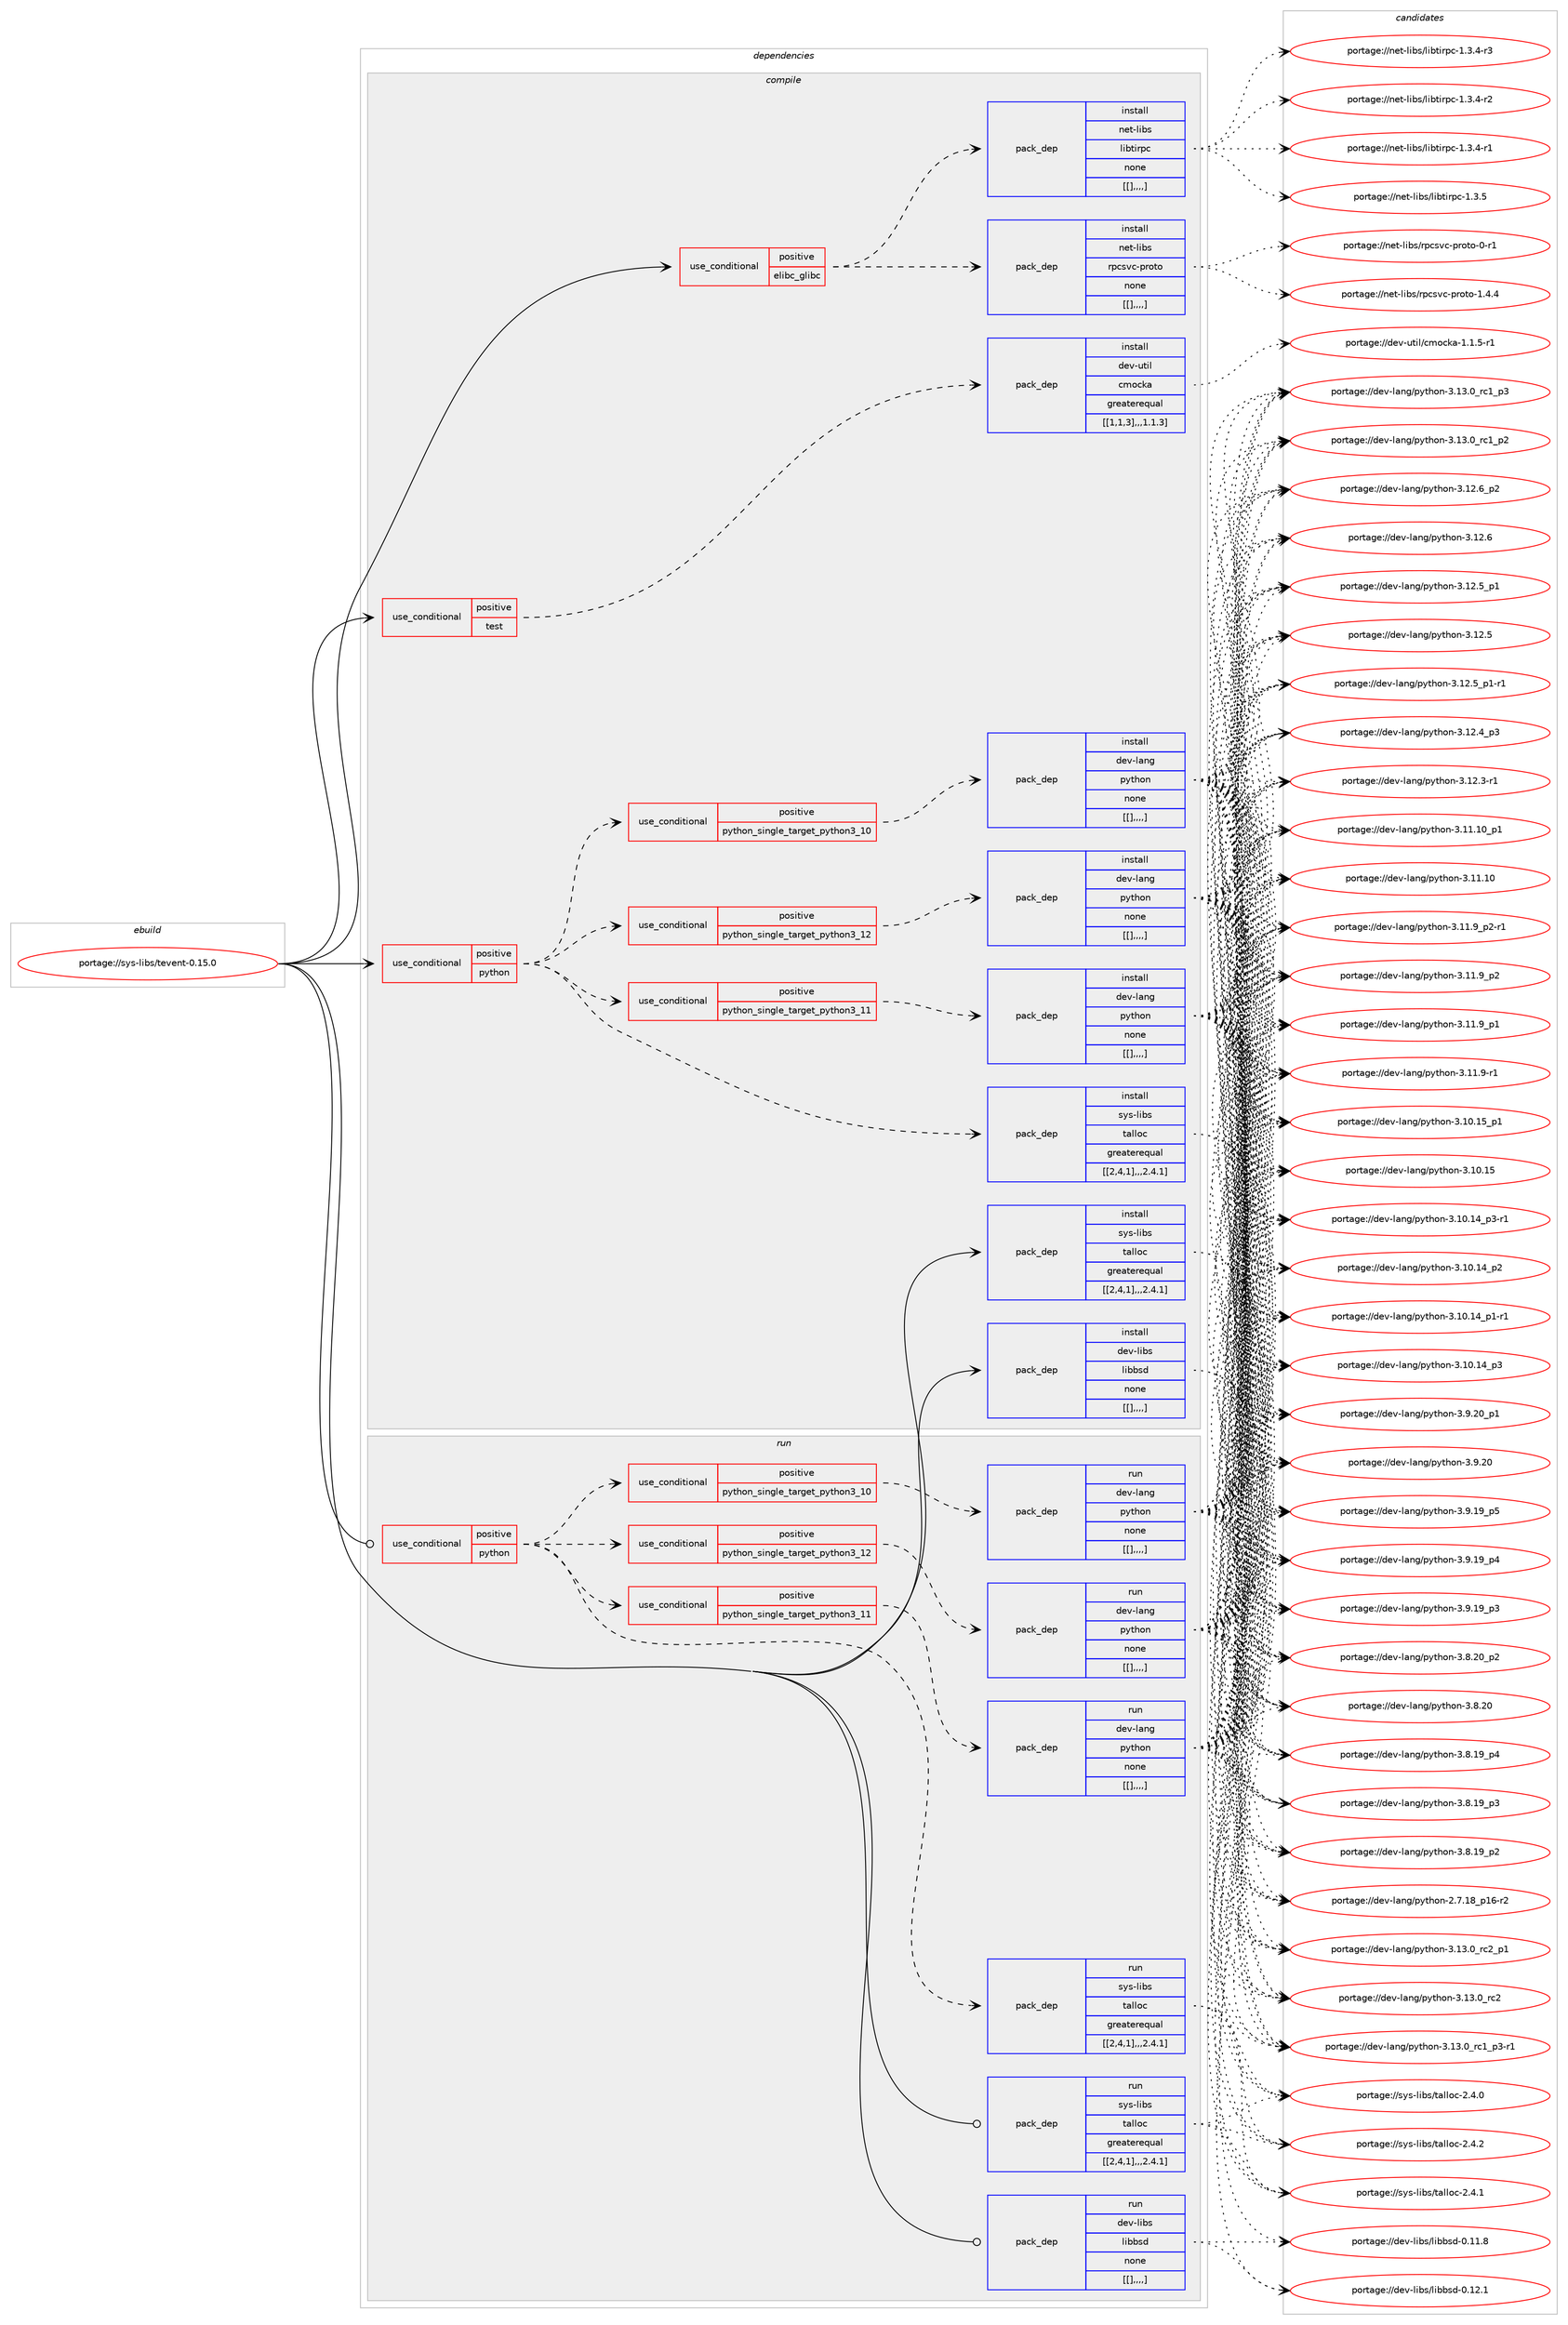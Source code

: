 digraph prolog {

# *************
# Graph options
# *************

newrank=true;
concentrate=true;
compound=true;
graph [rankdir=LR,fontname=Helvetica,fontsize=10,ranksep=1.5];#, ranksep=2.5, nodesep=0.2];
edge  [arrowhead=vee];
node  [fontname=Helvetica,fontsize=10];

# **********
# The ebuild
# **********

subgraph cluster_leftcol {
color=gray;
label=<<i>ebuild</i>>;
id [label="portage://sys-libs/tevent-0.15.0", color=red, width=4, href="../sys-libs/tevent-0.15.0.svg"];
}

# ****************
# The dependencies
# ****************

subgraph cluster_midcol {
color=gray;
label=<<i>dependencies</i>>;
subgraph cluster_compile {
fillcolor="#eeeeee";
style=filled;
label=<<i>compile</i>>;
subgraph cond10530 {
dependency28275 [label=<<TABLE BORDER="0" CELLBORDER="1" CELLSPACING="0" CELLPADDING="4"><TR><TD ROWSPAN="3" CELLPADDING="10">use_conditional</TD></TR><TR><TD>positive</TD></TR><TR><TD>elibc_glibc</TD></TR></TABLE>>, shape=none, color=red];
subgraph pack17667 {
dependency28276 [label=<<TABLE BORDER="0" CELLBORDER="1" CELLSPACING="0" CELLPADDING="4" WIDTH="220"><TR><TD ROWSPAN="6" CELLPADDING="30">pack_dep</TD></TR><TR><TD WIDTH="110">install</TD></TR><TR><TD>net-libs</TD></TR><TR><TD>libtirpc</TD></TR><TR><TD>none</TD></TR><TR><TD>[[],,,,]</TD></TR></TABLE>>, shape=none, color=blue];
}
dependency28275:e -> dependency28276:w [weight=20,style="dashed",arrowhead="vee"];
subgraph pack17668 {
dependency28277 [label=<<TABLE BORDER="0" CELLBORDER="1" CELLSPACING="0" CELLPADDING="4" WIDTH="220"><TR><TD ROWSPAN="6" CELLPADDING="30">pack_dep</TD></TR><TR><TD WIDTH="110">install</TD></TR><TR><TD>net-libs</TD></TR><TR><TD>rpcsvc-proto</TD></TR><TR><TD>none</TD></TR><TR><TD>[[],,,,]</TD></TR></TABLE>>, shape=none, color=blue];
}
dependency28275:e -> dependency28277:w [weight=20,style="dashed",arrowhead="vee"];
}
id:e -> dependency28275:w [weight=20,style="solid",arrowhead="vee"];
subgraph cond10531 {
dependency28278 [label=<<TABLE BORDER="0" CELLBORDER="1" CELLSPACING="0" CELLPADDING="4"><TR><TD ROWSPAN="3" CELLPADDING="10">use_conditional</TD></TR><TR><TD>positive</TD></TR><TR><TD>python</TD></TR></TABLE>>, shape=none, color=red];
subgraph cond10532 {
dependency28279 [label=<<TABLE BORDER="0" CELLBORDER="1" CELLSPACING="0" CELLPADDING="4"><TR><TD ROWSPAN="3" CELLPADDING="10">use_conditional</TD></TR><TR><TD>positive</TD></TR><TR><TD>python_single_target_python3_10</TD></TR></TABLE>>, shape=none, color=red];
subgraph pack17669 {
dependency28280 [label=<<TABLE BORDER="0" CELLBORDER="1" CELLSPACING="0" CELLPADDING="4" WIDTH="220"><TR><TD ROWSPAN="6" CELLPADDING="30">pack_dep</TD></TR><TR><TD WIDTH="110">install</TD></TR><TR><TD>dev-lang</TD></TR><TR><TD>python</TD></TR><TR><TD>none</TD></TR><TR><TD>[[],,,,]</TD></TR></TABLE>>, shape=none, color=blue];
}
dependency28279:e -> dependency28280:w [weight=20,style="dashed",arrowhead="vee"];
}
dependency28278:e -> dependency28279:w [weight=20,style="dashed",arrowhead="vee"];
subgraph cond10533 {
dependency28281 [label=<<TABLE BORDER="0" CELLBORDER="1" CELLSPACING="0" CELLPADDING="4"><TR><TD ROWSPAN="3" CELLPADDING="10">use_conditional</TD></TR><TR><TD>positive</TD></TR><TR><TD>python_single_target_python3_11</TD></TR></TABLE>>, shape=none, color=red];
subgraph pack17670 {
dependency28282 [label=<<TABLE BORDER="0" CELLBORDER="1" CELLSPACING="0" CELLPADDING="4" WIDTH="220"><TR><TD ROWSPAN="6" CELLPADDING="30">pack_dep</TD></TR><TR><TD WIDTH="110">install</TD></TR><TR><TD>dev-lang</TD></TR><TR><TD>python</TD></TR><TR><TD>none</TD></TR><TR><TD>[[],,,,]</TD></TR></TABLE>>, shape=none, color=blue];
}
dependency28281:e -> dependency28282:w [weight=20,style="dashed",arrowhead="vee"];
}
dependency28278:e -> dependency28281:w [weight=20,style="dashed",arrowhead="vee"];
subgraph cond10534 {
dependency28283 [label=<<TABLE BORDER="0" CELLBORDER="1" CELLSPACING="0" CELLPADDING="4"><TR><TD ROWSPAN="3" CELLPADDING="10">use_conditional</TD></TR><TR><TD>positive</TD></TR><TR><TD>python_single_target_python3_12</TD></TR></TABLE>>, shape=none, color=red];
subgraph pack17671 {
dependency28284 [label=<<TABLE BORDER="0" CELLBORDER="1" CELLSPACING="0" CELLPADDING="4" WIDTH="220"><TR><TD ROWSPAN="6" CELLPADDING="30">pack_dep</TD></TR><TR><TD WIDTH="110">install</TD></TR><TR><TD>dev-lang</TD></TR><TR><TD>python</TD></TR><TR><TD>none</TD></TR><TR><TD>[[],,,,]</TD></TR></TABLE>>, shape=none, color=blue];
}
dependency28283:e -> dependency28284:w [weight=20,style="dashed",arrowhead="vee"];
}
dependency28278:e -> dependency28283:w [weight=20,style="dashed",arrowhead="vee"];
subgraph pack17672 {
dependency28285 [label=<<TABLE BORDER="0" CELLBORDER="1" CELLSPACING="0" CELLPADDING="4" WIDTH="220"><TR><TD ROWSPAN="6" CELLPADDING="30">pack_dep</TD></TR><TR><TD WIDTH="110">install</TD></TR><TR><TD>sys-libs</TD></TR><TR><TD>talloc</TD></TR><TR><TD>greaterequal</TD></TR><TR><TD>[[2,4,1],,,2.4.1]</TD></TR></TABLE>>, shape=none, color=blue];
}
dependency28278:e -> dependency28285:w [weight=20,style="dashed",arrowhead="vee"];
}
id:e -> dependency28278:w [weight=20,style="solid",arrowhead="vee"];
subgraph cond10535 {
dependency28286 [label=<<TABLE BORDER="0" CELLBORDER="1" CELLSPACING="0" CELLPADDING="4"><TR><TD ROWSPAN="3" CELLPADDING="10">use_conditional</TD></TR><TR><TD>positive</TD></TR><TR><TD>test</TD></TR></TABLE>>, shape=none, color=red];
subgraph pack17673 {
dependency28287 [label=<<TABLE BORDER="0" CELLBORDER="1" CELLSPACING="0" CELLPADDING="4" WIDTH="220"><TR><TD ROWSPAN="6" CELLPADDING="30">pack_dep</TD></TR><TR><TD WIDTH="110">install</TD></TR><TR><TD>dev-util</TD></TR><TR><TD>cmocka</TD></TR><TR><TD>greaterequal</TD></TR><TR><TD>[[1,1,3],,,1.1.3]</TD></TR></TABLE>>, shape=none, color=blue];
}
dependency28286:e -> dependency28287:w [weight=20,style="dashed",arrowhead="vee"];
}
id:e -> dependency28286:w [weight=20,style="solid",arrowhead="vee"];
subgraph pack17674 {
dependency28288 [label=<<TABLE BORDER="0" CELLBORDER="1" CELLSPACING="0" CELLPADDING="4" WIDTH="220"><TR><TD ROWSPAN="6" CELLPADDING="30">pack_dep</TD></TR><TR><TD WIDTH="110">install</TD></TR><TR><TD>dev-libs</TD></TR><TR><TD>libbsd</TD></TR><TR><TD>none</TD></TR><TR><TD>[[],,,,]</TD></TR></TABLE>>, shape=none, color=blue];
}
id:e -> dependency28288:w [weight=20,style="solid",arrowhead="vee"];
subgraph pack17675 {
dependency28289 [label=<<TABLE BORDER="0" CELLBORDER="1" CELLSPACING="0" CELLPADDING="4" WIDTH="220"><TR><TD ROWSPAN="6" CELLPADDING="30">pack_dep</TD></TR><TR><TD WIDTH="110">install</TD></TR><TR><TD>sys-libs</TD></TR><TR><TD>talloc</TD></TR><TR><TD>greaterequal</TD></TR><TR><TD>[[2,4,1],,,2.4.1]</TD></TR></TABLE>>, shape=none, color=blue];
}
id:e -> dependency28289:w [weight=20,style="solid",arrowhead="vee"];
}
subgraph cluster_compileandrun {
fillcolor="#eeeeee";
style=filled;
label=<<i>compile and run</i>>;
}
subgraph cluster_run {
fillcolor="#eeeeee";
style=filled;
label=<<i>run</i>>;
subgraph cond10536 {
dependency28290 [label=<<TABLE BORDER="0" CELLBORDER="1" CELLSPACING="0" CELLPADDING="4"><TR><TD ROWSPAN="3" CELLPADDING="10">use_conditional</TD></TR><TR><TD>positive</TD></TR><TR><TD>python</TD></TR></TABLE>>, shape=none, color=red];
subgraph cond10537 {
dependency28291 [label=<<TABLE BORDER="0" CELLBORDER="1" CELLSPACING="0" CELLPADDING="4"><TR><TD ROWSPAN="3" CELLPADDING="10">use_conditional</TD></TR><TR><TD>positive</TD></TR><TR><TD>python_single_target_python3_10</TD></TR></TABLE>>, shape=none, color=red];
subgraph pack17676 {
dependency28292 [label=<<TABLE BORDER="0" CELLBORDER="1" CELLSPACING="0" CELLPADDING="4" WIDTH="220"><TR><TD ROWSPAN="6" CELLPADDING="30">pack_dep</TD></TR><TR><TD WIDTH="110">run</TD></TR><TR><TD>dev-lang</TD></TR><TR><TD>python</TD></TR><TR><TD>none</TD></TR><TR><TD>[[],,,,]</TD></TR></TABLE>>, shape=none, color=blue];
}
dependency28291:e -> dependency28292:w [weight=20,style="dashed",arrowhead="vee"];
}
dependency28290:e -> dependency28291:w [weight=20,style="dashed",arrowhead="vee"];
subgraph cond10538 {
dependency28293 [label=<<TABLE BORDER="0" CELLBORDER="1" CELLSPACING="0" CELLPADDING="4"><TR><TD ROWSPAN="3" CELLPADDING="10">use_conditional</TD></TR><TR><TD>positive</TD></TR><TR><TD>python_single_target_python3_11</TD></TR></TABLE>>, shape=none, color=red];
subgraph pack17677 {
dependency28294 [label=<<TABLE BORDER="0" CELLBORDER="1" CELLSPACING="0" CELLPADDING="4" WIDTH="220"><TR><TD ROWSPAN="6" CELLPADDING="30">pack_dep</TD></TR><TR><TD WIDTH="110">run</TD></TR><TR><TD>dev-lang</TD></TR><TR><TD>python</TD></TR><TR><TD>none</TD></TR><TR><TD>[[],,,,]</TD></TR></TABLE>>, shape=none, color=blue];
}
dependency28293:e -> dependency28294:w [weight=20,style="dashed",arrowhead="vee"];
}
dependency28290:e -> dependency28293:w [weight=20,style="dashed",arrowhead="vee"];
subgraph cond10539 {
dependency28295 [label=<<TABLE BORDER="0" CELLBORDER="1" CELLSPACING="0" CELLPADDING="4"><TR><TD ROWSPAN="3" CELLPADDING="10">use_conditional</TD></TR><TR><TD>positive</TD></TR><TR><TD>python_single_target_python3_12</TD></TR></TABLE>>, shape=none, color=red];
subgraph pack17678 {
dependency28296 [label=<<TABLE BORDER="0" CELLBORDER="1" CELLSPACING="0" CELLPADDING="4" WIDTH="220"><TR><TD ROWSPAN="6" CELLPADDING="30">pack_dep</TD></TR><TR><TD WIDTH="110">run</TD></TR><TR><TD>dev-lang</TD></TR><TR><TD>python</TD></TR><TR><TD>none</TD></TR><TR><TD>[[],,,,]</TD></TR></TABLE>>, shape=none, color=blue];
}
dependency28295:e -> dependency28296:w [weight=20,style="dashed",arrowhead="vee"];
}
dependency28290:e -> dependency28295:w [weight=20,style="dashed",arrowhead="vee"];
subgraph pack17679 {
dependency28297 [label=<<TABLE BORDER="0" CELLBORDER="1" CELLSPACING="0" CELLPADDING="4" WIDTH="220"><TR><TD ROWSPAN="6" CELLPADDING="30">pack_dep</TD></TR><TR><TD WIDTH="110">run</TD></TR><TR><TD>sys-libs</TD></TR><TR><TD>talloc</TD></TR><TR><TD>greaterequal</TD></TR><TR><TD>[[2,4,1],,,2.4.1]</TD></TR></TABLE>>, shape=none, color=blue];
}
dependency28290:e -> dependency28297:w [weight=20,style="dashed",arrowhead="vee"];
}
id:e -> dependency28290:w [weight=20,style="solid",arrowhead="odot"];
subgraph pack17680 {
dependency28298 [label=<<TABLE BORDER="0" CELLBORDER="1" CELLSPACING="0" CELLPADDING="4" WIDTH="220"><TR><TD ROWSPAN="6" CELLPADDING="30">pack_dep</TD></TR><TR><TD WIDTH="110">run</TD></TR><TR><TD>dev-libs</TD></TR><TR><TD>libbsd</TD></TR><TR><TD>none</TD></TR><TR><TD>[[],,,,]</TD></TR></TABLE>>, shape=none, color=blue];
}
id:e -> dependency28298:w [weight=20,style="solid",arrowhead="odot"];
subgraph pack17681 {
dependency28299 [label=<<TABLE BORDER="0" CELLBORDER="1" CELLSPACING="0" CELLPADDING="4" WIDTH="220"><TR><TD ROWSPAN="6" CELLPADDING="30">pack_dep</TD></TR><TR><TD WIDTH="110">run</TD></TR><TR><TD>sys-libs</TD></TR><TR><TD>talloc</TD></TR><TR><TD>greaterequal</TD></TR><TR><TD>[[2,4,1],,,2.4.1]</TD></TR></TABLE>>, shape=none, color=blue];
}
id:e -> dependency28299:w [weight=20,style="solid",arrowhead="odot"];
}
}

# **************
# The candidates
# **************

subgraph cluster_choices {
rank=same;
color=gray;
label=<<i>candidates</i>>;

subgraph choice17667 {
color=black;
nodesep=1;
choice1101011164510810598115471081059811610511411299454946514653 [label="portage://net-libs/libtirpc-1.3.5", color=red, width=4,href="../net-libs/libtirpc-1.3.5.svg"];
choice11010111645108105981154710810598116105114112994549465146524511451 [label="portage://net-libs/libtirpc-1.3.4-r3", color=red, width=4,href="../net-libs/libtirpc-1.3.4-r3.svg"];
choice11010111645108105981154710810598116105114112994549465146524511450 [label="portage://net-libs/libtirpc-1.3.4-r2", color=red, width=4,href="../net-libs/libtirpc-1.3.4-r2.svg"];
choice11010111645108105981154710810598116105114112994549465146524511449 [label="portage://net-libs/libtirpc-1.3.4-r1", color=red, width=4,href="../net-libs/libtirpc-1.3.4-r1.svg"];
dependency28276:e -> choice1101011164510810598115471081059811610511411299454946514653:w [style=dotted,weight="100"];
dependency28276:e -> choice11010111645108105981154710810598116105114112994549465146524511451:w [style=dotted,weight="100"];
dependency28276:e -> choice11010111645108105981154710810598116105114112994549465146524511450:w [style=dotted,weight="100"];
dependency28276:e -> choice11010111645108105981154710810598116105114112994549465146524511449:w [style=dotted,weight="100"];
}
subgraph choice17668 {
color=black;
nodesep=1;
choice110101116451081059811547114112991151189945112114111116111454946524652 [label="portage://net-libs/rpcsvc-proto-1.4.4", color=red, width=4,href="../net-libs/rpcsvc-proto-1.4.4.svg"];
choice11010111645108105981154711411299115118994511211411111611145484511449 [label="portage://net-libs/rpcsvc-proto-0-r1", color=red, width=4,href="../net-libs/rpcsvc-proto-0-r1.svg"];
dependency28277:e -> choice110101116451081059811547114112991151189945112114111116111454946524652:w [style=dotted,weight="100"];
dependency28277:e -> choice11010111645108105981154711411299115118994511211411111611145484511449:w [style=dotted,weight="100"];
}
subgraph choice17669 {
color=black;
nodesep=1;
choice100101118451089711010347112121116104111110455146495146489511499509511249 [label="portage://dev-lang/python-3.13.0_rc2_p1", color=red, width=4,href="../dev-lang/python-3.13.0_rc2_p1.svg"];
choice10010111845108971101034711212111610411111045514649514648951149950 [label="portage://dev-lang/python-3.13.0_rc2", color=red, width=4,href="../dev-lang/python-3.13.0_rc2.svg"];
choice1001011184510897110103471121211161041111104551464951464895114994995112514511449 [label="portage://dev-lang/python-3.13.0_rc1_p3-r1", color=red, width=4,href="../dev-lang/python-3.13.0_rc1_p3-r1.svg"];
choice100101118451089711010347112121116104111110455146495146489511499499511251 [label="portage://dev-lang/python-3.13.0_rc1_p3", color=red, width=4,href="../dev-lang/python-3.13.0_rc1_p3.svg"];
choice100101118451089711010347112121116104111110455146495146489511499499511250 [label="portage://dev-lang/python-3.13.0_rc1_p2", color=red, width=4,href="../dev-lang/python-3.13.0_rc1_p2.svg"];
choice100101118451089711010347112121116104111110455146495046549511250 [label="portage://dev-lang/python-3.12.6_p2", color=red, width=4,href="../dev-lang/python-3.12.6_p2.svg"];
choice10010111845108971101034711212111610411111045514649504654 [label="portage://dev-lang/python-3.12.6", color=red, width=4,href="../dev-lang/python-3.12.6.svg"];
choice1001011184510897110103471121211161041111104551464950465395112494511449 [label="portage://dev-lang/python-3.12.5_p1-r1", color=red, width=4,href="../dev-lang/python-3.12.5_p1-r1.svg"];
choice100101118451089711010347112121116104111110455146495046539511249 [label="portage://dev-lang/python-3.12.5_p1", color=red, width=4,href="../dev-lang/python-3.12.5_p1.svg"];
choice10010111845108971101034711212111610411111045514649504653 [label="portage://dev-lang/python-3.12.5", color=red, width=4,href="../dev-lang/python-3.12.5.svg"];
choice100101118451089711010347112121116104111110455146495046529511251 [label="portage://dev-lang/python-3.12.4_p3", color=red, width=4,href="../dev-lang/python-3.12.4_p3.svg"];
choice100101118451089711010347112121116104111110455146495046514511449 [label="portage://dev-lang/python-3.12.3-r1", color=red, width=4,href="../dev-lang/python-3.12.3-r1.svg"];
choice10010111845108971101034711212111610411111045514649494649489511249 [label="portage://dev-lang/python-3.11.10_p1", color=red, width=4,href="../dev-lang/python-3.11.10_p1.svg"];
choice1001011184510897110103471121211161041111104551464949464948 [label="portage://dev-lang/python-3.11.10", color=red, width=4,href="../dev-lang/python-3.11.10.svg"];
choice1001011184510897110103471121211161041111104551464949465795112504511449 [label="portage://dev-lang/python-3.11.9_p2-r1", color=red, width=4,href="../dev-lang/python-3.11.9_p2-r1.svg"];
choice100101118451089711010347112121116104111110455146494946579511250 [label="portage://dev-lang/python-3.11.9_p2", color=red, width=4,href="../dev-lang/python-3.11.9_p2.svg"];
choice100101118451089711010347112121116104111110455146494946579511249 [label="portage://dev-lang/python-3.11.9_p1", color=red, width=4,href="../dev-lang/python-3.11.9_p1.svg"];
choice100101118451089711010347112121116104111110455146494946574511449 [label="portage://dev-lang/python-3.11.9-r1", color=red, width=4,href="../dev-lang/python-3.11.9-r1.svg"];
choice10010111845108971101034711212111610411111045514649484649539511249 [label="portage://dev-lang/python-3.10.15_p1", color=red, width=4,href="../dev-lang/python-3.10.15_p1.svg"];
choice1001011184510897110103471121211161041111104551464948464953 [label="portage://dev-lang/python-3.10.15", color=red, width=4,href="../dev-lang/python-3.10.15.svg"];
choice100101118451089711010347112121116104111110455146494846495295112514511449 [label="portage://dev-lang/python-3.10.14_p3-r1", color=red, width=4,href="../dev-lang/python-3.10.14_p3-r1.svg"];
choice10010111845108971101034711212111610411111045514649484649529511251 [label="portage://dev-lang/python-3.10.14_p3", color=red, width=4,href="../dev-lang/python-3.10.14_p3.svg"];
choice10010111845108971101034711212111610411111045514649484649529511250 [label="portage://dev-lang/python-3.10.14_p2", color=red, width=4,href="../dev-lang/python-3.10.14_p2.svg"];
choice100101118451089711010347112121116104111110455146494846495295112494511449 [label="portage://dev-lang/python-3.10.14_p1-r1", color=red, width=4,href="../dev-lang/python-3.10.14_p1-r1.svg"];
choice100101118451089711010347112121116104111110455146574650489511249 [label="portage://dev-lang/python-3.9.20_p1", color=red, width=4,href="../dev-lang/python-3.9.20_p1.svg"];
choice10010111845108971101034711212111610411111045514657465048 [label="portage://dev-lang/python-3.9.20", color=red, width=4,href="../dev-lang/python-3.9.20.svg"];
choice100101118451089711010347112121116104111110455146574649579511253 [label="portage://dev-lang/python-3.9.19_p5", color=red, width=4,href="../dev-lang/python-3.9.19_p5.svg"];
choice100101118451089711010347112121116104111110455146574649579511252 [label="portage://dev-lang/python-3.9.19_p4", color=red, width=4,href="../dev-lang/python-3.9.19_p4.svg"];
choice100101118451089711010347112121116104111110455146574649579511251 [label="portage://dev-lang/python-3.9.19_p3", color=red, width=4,href="../dev-lang/python-3.9.19_p3.svg"];
choice100101118451089711010347112121116104111110455146564650489511250 [label="portage://dev-lang/python-3.8.20_p2", color=red, width=4,href="../dev-lang/python-3.8.20_p2.svg"];
choice10010111845108971101034711212111610411111045514656465048 [label="portage://dev-lang/python-3.8.20", color=red, width=4,href="../dev-lang/python-3.8.20.svg"];
choice100101118451089711010347112121116104111110455146564649579511252 [label="portage://dev-lang/python-3.8.19_p4", color=red, width=4,href="../dev-lang/python-3.8.19_p4.svg"];
choice100101118451089711010347112121116104111110455146564649579511251 [label="portage://dev-lang/python-3.8.19_p3", color=red, width=4,href="../dev-lang/python-3.8.19_p3.svg"];
choice100101118451089711010347112121116104111110455146564649579511250 [label="portage://dev-lang/python-3.8.19_p2", color=red, width=4,href="../dev-lang/python-3.8.19_p2.svg"];
choice100101118451089711010347112121116104111110455046554649569511249544511450 [label="portage://dev-lang/python-2.7.18_p16-r2", color=red, width=4,href="../dev-lang/python-2.7.18_p16-r2.svg"];
dependency28280:e -> choice100101118451089711010347112121116104111110455146495146489511499509511249:w [style=dotted,weight="100"];
dependency28280:e -> choice10010111845108971101034711212111610411111045514649514648951149950:w [style=dotted,weight="100"];
dependency28280:e -> choice1001011184510897110103471121211161041111104551464951464895114994995112514511449:w [style=dotted,weight="100"];
dependency28280:e -> choice100101118451089711010347112121116104111110455146495146489511499499511251:w [style=dotted,weight="100"];
dependency28280:e -> choice100101118451089711010347112121116104111110455146495146489511499499511250:w [style=dotted,weight="100"];
dependency28280:e -> choice100101118451089711010347112121116104111110455146495046549511250:w [style=dotted,weight="100"];
dependency28280:e -> choice10010111845108971101034711212111610411111045514649504654:w [style=dotted,weight="100"];
dependency28280:e -> choice1001011184510897110103471121211161041111104551464950465395112494511449:w [style=dotted,weight="100"];
dependency28280:e -> choice100101118451089711010347112121116104111110455146495046539511249:w [style=dotted,weight="100"];
dependency28280:e -> choice10010111845108971101034711212111610411111045514649504653:w [style=dotted,weight="100"];
dependency28280:e -> choice100101118451089711010347112121116104111110455146495046529511251:w [style=dotted,weight="100"];
dependency28280:e -> choice100101118451089711010347112121116104111110455146495046514511449:w [style=dotted,weight="100"];
dependency28280:e -> choice10010111845108971101034711212111610411111045514649494649489511249:w [style=dotted,weight="100"];
dependency28280:e -> choice1001011184510897110103471121211161041111104551464949464948:w [style=dotted,weight="100"];
dependency28280:e -> choice1001011184510897110103471121211161041111104551464949465795112504511449:w [style=dotted,weight="100"];
dependency28280:e -> choice100101118451089711010347112121116104111110455146494946579511250:w [style=dotted,weight="100"];
dependency28280:e -> choice100101118451089711010347112121116104111110455146494946579511249:w [style=dotted,weight="100"];
dependency28280:e -> choice100101118451089711010347112121116104111110455146494946574511449:w [style=dotted,weight="100"];
dependency28280:e -> choice10010111845108971101034711212111610411111045514649484649539511249:w [style=dotted,weight="100"];
dependency28280:e -> choice1001011184510897110103471121211161041111104551464948464953:w [style=dotted,weight="100"];
dependency28280:e -> choice100101118451089711010347112121116104111110455146494846495295112514511449:w [style=dotted,weight="100"];
dependency28280:e -> choice10010111845108971101034711212111610411111045514649484649529511251:w [style=dotted,weight="100"];
dependency28280:e -> choice10010111845108971101034711212111610411111045514649484649529511250:w [style=dotted,weight="100"];
dependency28280:e -> choice100101118451089711010347112121116104111110455146494846495295112494511449:w [style=dotted,weight="100"];
dependency28280:e -> choice100101118451089711010347112121116104111110455146574650489511249:w [style=dotted,weight="100"];
dependency28280:e -> choice10010111845108971101034711212111610411111045514657465048:w [style=dotted,weight="100"];
dependency28280:e -> choice100101118451089711010347112121116104111110455146574649579511253:w [style=dotted,weight="100"];
dependency28280:e -> choice100101118451089711010347112121116104111110455146574649579511252:w [style=dotted,weight="100"];
dependency28280:e -> choice100101118451089711010347112121116104111110455146574649579511251:w [style=dotted,weight="100"];
dependency28280:e -> choice100101118451089711010347112121116104111110455146564650489511250:w [style=dotted,weight="100"];
dependency28280:e -> choice10010111845108971101034711212111610411111045514656465048:w [style=dotted,weight="100"];
dependency28280:e -> choice100101118451089711010347112121116104111110455146564649579511252:w [style=dotted,weight="100"];
dependency28280:e -> choice100101118451089711010347112121116104111110455146564649579511251:w [style=dotted,weight="100"];
dependency28280:e -> choice100101118451089711010347112121116104111110455146564649579511250:w [style=dotted,weight="100"];
dependency28280:e -> choice100101118451089711010347112121116104111110455046554649569511249544511450:w [style=dotted,weight="100"];
}
subgraph choice17670 {
color=black;
nodesep=1;
choice100101118451089711010347112121116104111110455146495146489511499509511249 [label="portage://dev-lang/python-3.13.0_rc2_p1", color=red, width=4,href="../dev-lang/python-3.13.0_rc2_p1.svg"];
choice10010111845108971101034711212111610411111045514649514648951149950 [label="portage://dev-lang/python-3.13.0_rc2", color=red, width=4,href="../dev-lang/python-3.13.0_rc2.svg"];
choice1001011184510897110103471121211161041111104551464951464895114994995112514511449 [label="portage://dev-lang/python-3.13.0_rc1_p3-r1", color=red, width=4,href="../dev-lang/python-3.13.0_rc1_p3-r1.svg"];
choice100101118451089711010347112121116104111110455146495146489511499499511251 [label="portage://dev-lang/python-3.13.0_rc1_p3", color=red, width=4,href="../dev-lang/python-3.13.0_rc1_p3.svg"];
choice100101118451089711010347112121116104111110455146495146489511499499511250 [label="portage://dev-lang/python-3.13.0_rc1_p2", color=red, width=4,href="../dev-lang/python-3.13.0_rc1_p2.svg"];
choice100101118451089711010347112121116104111110455146495046549511250 [label="portage://dev-lang/python-3.12.6_p2", color=red, width=4,href="../dev-lang/python-3.12.6_p2.svg"];
choice10010111845108971101034711212111610411111045514649504654 [label="portage://dev-lang/python-3.12.6", color=red, width=4,href="../dev-lang/python-3.12.6.svg"];
choice1001011184510897110103471121211161041111104551464950465395112494511449 [label="portage://dev-lang/python-3.12.5_p1-r1", color=red, width=4,href="../dev-lang/python-3.12.5_p1-r1.svg"];
choice100101118451089711010347112121116104111110455146495046539511249 [label="portage://dev-lang/python-3.12.5_p1", color=red, width=4,href="../dev-lang/python-3.12.5_p1.svg"];
choice10010111845108971101034711212111610411111045514649504653 [label="portage://dev-lang/python-3.12.5", color=red, width=4,href="../dev-lang/python-3.12.5.svg"];
choice100101118451089711010347112121116104111110455146495046529511251 [label="portage://dev-lang/python-3.12.4_p3", color=red, width=4,href="../dev-lang/python-3.12.4_p3.svg"];
choice100101118451089711010347112121116104111110455146495046514511449 [label="portage://dev-lang/python-3.12.3-r1", color=red, width=4,href="../dev-lang/python-3.12.3-r1.svg"];
choice10010111845108971101034711212111610411111045514649494649489511249 [label="portage://dev-lang/python-3.11.10_p1", color=red, width=4,href="../dev-lang/python-3.11.10_p1.svg"];
choice1001011184510897110103471121211161041111104551464949464948 [label="portage://dev-lang/python-3.11.10", color=red, width=4,href="../dev-lang/python-3.11.10.svg"];
choice1001011184510897110103471121211161041111104551464949465795112504511449 [label="portage://dev-lang/python-3.11.9_p2-r1", color=red, width=4,href="../dev-lang/python-3.11.9_p2-r1.svg"];
choice100101118451089711010347112121116104111110455146494946579511250 [label="portage://dev-lang/python-3.11.9_p2", color=red, width=4,href="../dev-lang/python-3.11.9_p2.svg"];
choice100101118451089711010347112121116104111110455146494946579511249 [label="portage://dev-lang/python-3.11.9_p1", color=red, width=4,href="../dev-lang/python-3.11.9_p1.svg"];
choice100101118451089711010347112121116104111110455146494946574511449 [label="portage://dev-lang/python-3.11.9-r1", color=red, width=4,href="../dev-lang/python-3.11.9-r1.svg"];
choice10010111845108971101034711212111610411111045514649484649539511249 [label="portage://dev-lang/python-3.10.15_p1", color=red, width=4,href="../dev-lang/python-3.10.15_p1.svg"];
choice1001011184510897110103471121211161041111104551464948464953 [label="portage://dev-lang/python-3.10.15", color=red, width=4,href="../dev-lang/python-3.10.15.svg"];
choice100101118451089711010347112121116104111110455146494846495295112514511449 [label="portage://dev-lang/python-3.10.14_p3-r1", color=red, width=4,href="../dev-lang/python-3.10.14_p3-r1.svg"];
choice10010111845108971101034711212111610411111045514649484649529511251 [label="portage://dev-lang/python-3.10.14_p3", color=red, width=4,href="../dev-lang/python-3.10.14_p3.svg"];
choice10010111845108971101034711212111610411111045514649484649529511250 [label="portage://dev-lang/python-3.10.14_p2", color=red, width=4,href="../dev-lang/python-3.10.14_p2.svg"];
choice100101118451089711010347112121116104111110455146494846495295112494511449 [label="portage://dev-lang/python-3.10.14_p1-r1", color=red, width=4,href="../dev-lang/python-3.10.14_p1-r1.svg"];
choice100101118451089711010347112121116104111110455146574650489511249 [label="portage://dev-lang/python-3.9.20_p1", color=red, width=4,href="../dev-lang/python-3.9.20_p1.svg"];
choice10010111845108971101034711212111610411111045514657465048 [label="portage://dev-lang/python-3.9.20", color=red, width=4,href="../dev-lang/python-3.9.20.svg"];
choice100101118451089711010347112121116104111110455146574649579511253 [label="portage://dev-lang/python-3.9.19_p5", color=red, width=4,href="../dev-lang/python-3.9.19_p5.svg"];
choice100101118451089711010347112121116104111110455146574649579511252 [label="portage://dev-lang/python-3.9.19_p4", color=red, width=4,href="../dev-lang/python-3.9.19_p4.svg"];
choice100101118451089711010347112121116104111110455146574649579511251 [label="portage://dev-lang/python-3.9.19_p3", color=red, width=4,href="../dev-lang/python-3.9.19_p3.svg"];
choice100101118451089711010347112121116104111110455146564650489511250 [label="portage://dev-lang/python-3.8.20_p2", color=red, width=4,href="../dev-lang/python-3.8.20_p2.svg"];
choice10010111845108971101034711212111610411111045514656465048 [label="portage://dev-lang/python-3.8.20", color=red, width=4,href="../dev-lang/python-3.8.20.svg"];
choice100101118451089711010347112121116104111110455146564649579511252 [label="portage://dev-lang/python-3.8.19_p4", color=red, width=4,href="../dev-lang/python-3.8.19_p4.svg"];
choice100101118451089711010347112121116104111110455146564649579511251 [label="portage://dev-lang/python-3.8.19_p3", color=red, width=4,href="../dev-lang/python-3.8.19_p3.svg"];
choice100101118451089711010347112121116104111110455146564649579511250 [label="portage://dev-lang/python-3.8.19_p2", color=red, width=4,href="../dev-lang/python-3.8.19_p2.svg"];
choice100101118451089711010347112121116104111110455046554649569511249544511450 [label="portage://dev-lang/python-2.7.18_p16-r2", color=red, width=4,href="../dev-lang/python-2.7.18_p16-r2.svg"];
dependency28282:e -> choice100101118451089711010347112121116104111110455146495146489511499509511249:w [style=dotted,weight="100"];
dependency28282:e -> choice10010111845108971101034711212111610411111045514649514648951149950:w [style=dotted,weight="100"];
dependency28282:e -> choice1001011184510897110103471121211161041111104551464951464895114994995112514511449:w [style=dotted,weight="100"];
dependency28282:e -> choice100101118451089711010347112121116104111110455146495146489511499499511251:w [style=dotted,weight="100"];
dependency28282:e -> choice100101118451089711010347112121116104111110455146495146489511499499511250:w [style=dotted,weight="100"];
dependency28282:e -> choice100101118451089711010347112121116104111110455146495046549511250:w [style=dotted,weight="100"];
dependency28282:e -> choice10010111845108971101034711212111610411111045514649504654:w [style=dotted,weight="100"];
dependency28282:e -> choice1001011184510897110103471121211161041111104551464950465395112494511449:w [style=dotted,weight="100"];
dependency28282:e -> choice100101118451089711010347112121116104111110455146495046539511249:w [style=dotted,weight="100"];
dependency28282:e -> choice10010111845108971101034711212111610411111045514649504653:w [style=dotted,weight="100"];
dependency28282:e -> choice100101118451089711010347112121116104111110455146495046529511251:w [style=dotted,weight="100"];
dependency28282:e -> choice100101118451089711010347112121116104111110455146495046514511449:w [style=dotted,weight="100"];
dependency28282:e -> choice10010111845108971101034711212111610411111045514649494649489511249:w [style=dotted,weight="100"];
dependency28282:e -> choice1001011184510897110103471121211161041111104551464949464948:w [style=dotted,weight="100"];
dependency28282:e -> choice1001011184510897110103471121211161041111104551464949465795112504511449:w [style=dotted,weight="100"];
dependency28282:e -> choice100101118451089711010347112121116104111110455146494946579511250:w [style=dotted,weight="100"];
dependency28282:e -> choice100101118451089711010347112121116104111110455146494946579511249:w [style=dotted,weight="100"];
dependency28282:e -> choice100101118451089711010347112121116104111110455146494946574511449:w [style=dotted,weight="100"];
dependency28282:e -> choice10010111845108971101034711212111610411111045514649484649539511249:w [style=dotted,weight="100"];
dependency28282:e -> choice1001011184510897110103471121211161041111104551464948464953:w [style=dotted,weight="100"];
dependency28282:e -> choice100101118451089711010347112121116104111110455146494846495295112514511449:w [style=dotted,weight="100"];
dependency28282:e -> choice10010111845108971101034711212111610411111045514649484649529511251:w [style=dotted,weight="100"];
dependency28282:e -> choice10010111845108971101034711212111610411111045514649484649529511250:w [style=dotted,weight="100"];
dependency28282:e -> choice100101118451089711010347112121116104111110455146494846495295112494511449:w [style=dotted,weight="100"];
dependency28282:e -> choice100101118451089711010347112121116104111110455146574650489511249:w [style=dotted,weight="100"];
dependency28282:e -> choice10010111845108971101034711212111610411111045514657465048:w [style=dotted,weight="100"];
dependency28282:e -> choice100101118451089711010347112121116104111110455146574649579511253:w [style=dotted,weight="100"];
dependency28282:e -> choice100101118451089711010347112121116104111110455146574649579511252:w [style=dotted,weight="100"];
dependency28282:e -> choice100101118451089711010347112121116104111110455146574649579511251:w [style=dotted,weight="100"];
dependency28282:e -> choice100101118451089711010347112121116104111110455146564650489511250:w [style=dotted,weight="100"];
dependency28282:e -> choice10010111845108971101034711212111610411111045514656465048:w [style=dotted,weight="100"];
dependency28282:e -> choice100101118451089711010347112121116104111110455146564649579511252:w [style=dotted,weight="100"];
dependency28282:e -> choice100101118451089711010347112121116104111110455146564649579511251:w [style=dotted,weight="100"];
dependency28282:e -> choice100101118451089711010347112121116104111110455146564649579511250:w [style=dotted,weight="100"];
dependency28282:e -> choice100101118451089711010347112121116104111110455046554649569511249544511450:w [style=dotted,weight="100"];
}
subgraph choice17671 {
color=black;
nodesep=1;
choice100101118451089711010347112121116104111110455146495146489511499509511249 [label="portage://dev-lang/python-3.13.0_rc2_p1", color=red, width=4,href="../dev-lang/python-3.13.0_rc2_p1.svg"];
choice10010111845108971101034711212111610411111045514649514648951149950 [label="portage://dev-lang/python-3.13.0_rc2", color=red, width=4,href="../dev-lang/python-3.13.0_rc2.svg"];
choice1001011184510897110103471121211161041111104551464951464895114994995112514511449 [label="portage://dev-lang/python-3.13.0_rc1_p3-r1", color=red, width=4,href="../dev-lang/python-3.13.0_rc1_p3-r1.svg"];
choice100101118451089711010347112121116104111110455146495146489511499499511251 [label="portage://dev-lang/python-3.13.0_rc1_p3", color=red, width=4,href="../dev-lang/python-3.13.0_rc1_p3.svg"];
choice100101118451089711010347112121116104111110455146495146489511499499511250 [label="portage://dev-lang/python-3.13.0_rc1_p2", color=red, width=4,href="../dev-lang/python-3.13.0_rc1_p2.svg"];
choice100101118451089711010347112121116104111110455146495046549511250 [label="portage://dev-lang/python-3.12.6_p2", color=red, width=4,href="../dev-lang/python-3.12.6_p2.svg"];
choice10010111845108971101034711212111610411111045514649504654 [label="portage://dev-lang/python-3.12.6", color=red, width=4,href="../dev-lang/python-3.12.6.svg"];
choice1001011184510897110103471121211161041111104551464950465395112494511449 [label="portage://dev-lang/python-3.12.5_p1-r1", color=red, width=4,href="../dev-lang/python-3.12.5_p1-r1.svg"];
choice100101118451089711010347112121116104111110455146495046539511249 [label="portage://dev-lang/python-3.12.5_p1", color=red, width=4,href="../dev-lang/python-3.12.5_p1.svg"];
choice10010111845108971101034711212111610411111045514649504653 [label="portage://dev-lang/python-3.12.5", color=red, width=4,href="../dev-lang/python-3.12.5.svg"];
choice100101118451089711010347112121116104111110455146495046529511251 [label="portage://dev-lang/python-3.12.4_p3", color=red, width=4,href="../dev-lang/python-3.12.4_p3.svg"];
choice100101118451089711010347112121116104111110455146495046514511449 [label="portage://dev-lang/python-3.12.3-r1", color=red, width=4,href="../dev-lang/python-3.12.3-r1.svg"];
choice10010111845108971101034711212111610411111045514649494649489511249 [label="portage://dev-lang/python-3.11.10_p1", color=red, width=4,href="../dev-lang/python-3.11.10_p1.svg"];
choice1001011184510897110103471121211161041111104551464949464948 [label="portage://dev-lang/python-3.11.10", color=red, width=4,href="../dev-lang/python-3.11.10.svg"];
choice1001011184510897110103471121211161041111104551464949465795112504511449 [label="portage://dev-lang/python-3.11.9_p2-r1", color=red, width=4,href="../dev-lang/python-3.11.9_p2-r1.svg"];
choice100101118451089711010347112121116104111110455146494946579511250 [label="portage://dev-lang/python-3.11.9_p2", color=red, width=4,href="../dev-lang/python-3.11.9_p2.svg"];
choice100101118451089711010347112121116104111110455146494946579511249 [label="portage://dev-lang/python-3.11.9_p1", color=red, width=4,href="../dev-lang/python-3.11.9_p1.svg"];
choice100101118451089711010347112121116104111110455146494946574511449 [label="portage://dev-lang/python-3.11.9-r1", color=red, width=4,href="../dev-lang/python-3.11.9-r1.svg"];
choice10010111845108971101034711212111610411111045514649484649539511249 [label="portage://dev-lang/python-3.10.15_p1", color=red, width=4,href="../dev-lang/python-3.10.15_p1.svg"];
choice1001011184510897110103471121211161041111104551464948464953 [label="portage://dev-lang/python-3.10.15", color=red, width=4,href="../dev-lang/python-3.10.15.svg"];
choice100101118451089711010347112121116104111110455146494846495295112514511449 [label="portage://dev-lang/python-3.10.14_p3-r1", color=red, width=4,href="../dev-lang/python-3.10.14_p3-r1.svg"];
choice10010111845108971101034711212111610411111045514649484649529511251 [label="portage://dev-lang/python-3.10.14_p3", color=red, width=4,href="../dev-lang/python-3.10.14_p3.svg"];
choice10010111845108971101034711212111610411111045514649484649529511250 [label="portage://dev-lang/python-3.10.14_p2", color=red, width=4,href="../dev-lang/python-3.10.14_p2.svg"];
choice100101118451089711010347112121116104111110455146494846495295112494511449 [label="portage://dev-lang/python-3.10.14_p1-r1", color=red, width=4,href="../dev-lang/python-3.10.14_p1-r1.svg"];
choice100101118451089711010347112121116104111110455146574650489511249 [label="portage://dev-lang/python-3.9.20_p1", color=red, width=4,href="../dev-lang/python-3.9.20_p1.svg"];
choice10010111845108971101034711212111610411111045514657465048 [label="portage://dev-lang/python-3.9.20", color=red, width=4,href="../dev-lang/python-3.9.20.svg"];
choice100101118451089711010347112121116104111110455146574649579511253 [label="portage://dev-lang/python-3.9.19_p5", color=red, width=4,href="../dev-lang/python-3.9.19_p5.svg"];
choice100101118451089711010347112121116104111110455146574649579511252 [label="portage://dev-lang/python-3.9.19_p4", color=red, width=4,href="../dev-lang/python-3.9.19_p4.svg"];
choice100101118451089711010347112121116104111110455146574649579511251 [label="portage://dev-lang/python-3.9.19_p3", color=red, width=4,href="../dev-lang/python-3.9.19_p3.svg"];
choice100101118451089711010347112121116104111110455146564650489511250 [label="portage://dev-lang/python-3.8.20_p2", color=red, width=4,href="../dev-lang/python-3.8.20_p2.svg"];
choice10010111845108971101034711212111610411111045514656465048 [label="portage://dev-lang/python-3.8.20", color=red, width=4,href="../dev-lang/python-3.8.20.svg"];
choice100101118451089711010347112121116104111110455146564649579511252 [label="portage://dev-lang/python-3.8.19_p4", color=red, width=4,href="../dev-lang/python-3.8.19_p4.svg"];
choice100101118451089711010347112121116104111110455146564649579511251 [label="portage://dev-lang/python-3.8.19_p3", color=red, width=4,href="../dev-lang/python-3.8.19_p3.svg"];
choice100101118451089711010347112121116104111110455146564649579511250 [label="portage://dev-lang/python-3.8.19_p2", color=red, width=4,href="../dev-lang/python-3.8.19_p2.svg"];
choice100101118451089711010347112121116104111110455046554649569511249544511450 [label="portage://dev-lang/python-2.7.18_p16-r2", color=red, width=4,href="../dev-lang/python-2.7.18_p16-r2.svg"];
dependency28284:e -> choice100101118451089711010347112121116104111110455146495146489511499509511249:w [style=dotted,weight="100"];
dependency28284:e -> choice10010111845108971101034711212111610411111045514649514648951149950:w [style=dotted,weight="100"];
dependency28284:e -> choice1001011184510897110103471121211161041111104551464951464895114994995112514511449:w [style=dotted,weight="100"];
dependency28284:e -> choice100101118451089711010347112121116104111110455146495146489511499499511251:w [style=dotted,weight="100"];
dependency28284:e -> choice100101118451089711010347112121116104111110455146495146489511499499511250:w [style=dotted,weight="100"];
dependency28284:e -> choice100101118451089711010347112121116104111110455146495046549511250:w [style=dotted,weight="100"];
dependency28284:e -> choice10010111845108971101034711212111610411111045514649504654:w [style=dotted,weight="100"];
dependency28284:e -> choice1001011184510897110103471121211161041111104551464950465395112494511449:w [style=dotted,weight="100"];
dependency28284:e -> choice100101118451089711010347112121116104111110455146495046539511249:w [style=dotted,weight="100"];
dependency28284:e -> choice10010111845108971101034711212111610411111045514649504653:w [style=dotted,weight="100"];
dependency28284:e -> choice100101118451089711010347112121116104111110455146495046529511251:w [style=dotted,weight="100"];
dependency28284:e -> choice100101118451089711010347112121116104111110455146495046514511449:w [style=dotted,weight="100"];
dependency28284:e -> choice10010111845108971101034711212111610411111045514649494649489511249:w [style=dotted,weight="100"];
dependency28284:e -> choice1001011184510897110103471121211161041111104551464949464948:w [style=dotted,weight="100"];
dependency28284:e -> choice1001011184510897110103471121211161041111104551464949465795112504511449:w [style=dotted,weight="100"];
dependency28284:e -> choice100101118451089711010347112121116104111110455146494946579511250:w [style=dotted,weight="100"];
dependency28284:e -> choice100101118451089711010347112121116104111110455146494946579511249:w [style=dotted,weight="100"];
dependency28284:e -> choice100101118451089711010347112121116104111110455146494946574511449:w [style=dotted,weight="100"];
dependency28284:e -> choice10010111845108971101034711212111610411111045514649484649539511249:w [style=dotted,weight="100"];
dependency28284:e -> choice1001011184510897110103471121211161041111104551464948464953:w [style=dotted,weight="100"];
dependency28284:e -> choice100101118451089711010347112121116104111110455146494846495295112514511449:w [style=dotted,weight="100"];
dependency28284:e -> choice10010111845108971101034711212111610411111045514649484649529511251:w [style=dotted,weight="100"];
dependency28284:e -> choice10010111845108971101034711212111610411111045514649484649529511250:w [style=dotted,weight="100"];
dependency28284:e -> choice100101118451089711010347112121116104111110455146494846495295112494511449:w [style=dotted,weight="100"];
dependency28284:e -> choice100101118451089711010347112121116104111110455146574650489511249:w [style=dotted,weight="100"];
dependency28284:e -> choice10010111845108971101034711212111610411111045514657465048:w [style=dotted,weight="100"];
dependency28284:e -> choice100101118451089711010347112121116104111110455146574649579511253:w [style=dotted,weight="100"];
dependency28284:e -> choice100101118451089711010347112121116104111110455146574649579511252:w [style=dotted,weight="100"];
dependency28284:e -> choice100101118451089711010347112121116104111110455146574649579511251:w [style=dotted,weight="100"];
dependency28284:e -> choice100101118451089711010347112121116104111110455146564650489511250:w [style=dotted,weight="100"];
dependency28284:e -> choice10010111845108971101034711212111610411111045514656465048:w [style=dotted,weight="100"];
dependency28284:e -> choice100101118451089711010347112121116104111110455146564649579511252:w [style=dotted,weight="100"];
dependency28284:e -> choice100101118451089711010347112121116104111110455146564649579511251:w [style=dotted,weight="100"];
dependency28284:e -> choice100101118451089711010347112121116104111110455146564649579511250:w [style=dotted,weight="100"];
dependency28284:e -> choice100101118451089711010347112121116104111110455046554649569511249544511450:w [style=dotted,weight="100"];
}
subgraph choice17672 {
color=black;
nodesep=1;
choice1151211154510810598115471169710810811199455046524650 [label="portage://sys-libs/talloc-2.4.2", color=red, width=4,href="../sys-libs/talloc-2.4.2.svg"];
choice1151211154510810598115471169710810811199455046524649 [label="portage://sys-libs/talloc-2.4.1", color=red, width=4,href="../sys-libs/talloc-2.4.1.svg"];
choice1151211154510810598115471169710810811199455046524648 [label="portage://sys-libs/talloc-2.4.0", color=red, width=4,href="../sys-libs/talloc-2.4.0.svg"];
dependency28285:e -> choice1151211154510810598115471169710810811199455046524650:w [style=dotted,weight="100"];
dependency28285:e -> choice1151211154510810598115471169710810811199455046524649:w [style=dotted,weight="100"];
dependency28285:e -> choice1151211154510810598115471169710810811199455046524648:w [style=dotted,weight="100"];
}
subgraph choice17673 {
color=black;
nodesep=1;
choice10010111845117116105108479910911199107974549464946534511449 [label="portage://dev-util/cmocka-1.1.5-r1", color=red, width=4,href="../dev-util/cmocka-1.1.5-r1.svg"];
dependency28287:e -> choice10010111845117116105108479910911199107974549464946534511449:w [style=dotted,weight="100"];
}
subgraph choice17674 {
color=black;
nodesep=1;
choice100101118451081059811547108105989811510045484649504649 [label="portage://dev-libs/libbsd-0.12.1", color=red, width=4,href="../dev-libs/libbsd-0.12.1.svg"];
choice100101118451081059811547108105989811510045484649494656 [label="portage://dev-libs/libbsd-0.11.8", color=red, width=4,href="../dev-libs/libbsd-0.11.8.svg"];
dependency28288:e -> choice100101118451081059811547108105989811510045484649504649:w [style=dotted,weight="100"];
dependency28288:e -> choice100101118451081059811547108105989811510045484649494656:w [style=dotted,weight="100"];
}
subgraph choice17675 {
color=black;
nodesep=1;
choice1151211154510810598115471169710810811199455046524650 [label="portage://sys-libs/talloc-2.4.2", color=red, width=4,href="../sys-libs/talloc-2.4.2.svg"];
choice1151211154510810598115471169710810811199455046524649 [label="portage://sys-libs/talloc-2.4.1", color=red, width=4,href="../sys-libs/talloc-2.4.1.svg"];
choice1151211154510810598115471169710810811199455046524648 [label="portage://sys-libs/talloc-2.4.0", color=red, width=4,href="../sys-libs/talloc-2.4.0.svg"];
dependency28289:e -> choice1151211154510810598115471169710810811199455046524650:w [style=dotted,weight="100"];
dependency28289:e -> choice1151211154510810598115471169710810811199455046524649:w [style=dotted,weight="100"];
dependency28289:e -> choice1151211154510810598115471169710810811199455046524648:w [style=dotted,weight="100"];
}
subgraph choice17676 {
color=black;
nodesep=1;
choice100101118451089711010347112121116104111110455146495146489511499509511249 [label="portage://dev-lang/python-3.13.0_rc2_p1", color=red, width=4,href="../dev-lang/python-3.13.0_rc2_p1.svg"];
choice10010111845108971101034711212111610411111045514649514648951149950 [label="portage://dev-lang/python-3.13.0_rc2", color=red, width=4,href="../dev-lang/python-3.13.0_rc2.svg"];
choice1001011184510897110103471121211161041111104551464951464895114994995112514511449 [label="portage://dev-lang/python-3.13.0_rc1_p3-r1", color=red, width=4,href="../dev-lang/python-3.13.0_rc1_p3-r1.svg"];
choice100101118451089711010347112121116104111110455146495146489511499499511251 [label="portage://dev-lang/python-3.13.0_rc1_p3", color=red, width=4,href="../dev-lang/python-3.13.0_rc1_p3.svg"];
choice100101118451089711010347112121116104111110455146495146489511499499511250 [label="portage://dev-lang/python-3.13.0_rc1_p2", color=red, width=4,href="../dev-lang/python-3.13.0_rc1_p2.svg"];
choice100101118451089711010347112121116104111110455146495046549511250 [label="portage://dev-lang/python-3.12.6_p2", color=red, width=4,href="../dev-lang/python-3.12.6_p2.svg"];
choice10010111845108971101034711212111610411111045514649504654 [label="portage://dev-lang/python-3.12.6", color=red, width=4,href="../dev-lang/python-3.12.6.svg"];
choice1001011184510897110103471121211161041111104551464950465395112494511449 [label="portage://dev-lang/python-3.12.5_p1-r1", color=red, width=4,href="../dev-lang/python-3.12.5_p1-r1.svg"];
choice100101118451089711010347112121116104111110455146495046539511249 [label="portage://dev-lang/python-3.12.5_p1", color=red, width=4,href="../dev-lang/python-3.12.5_p1.svg"];
choice10010111845108971101034711212111610411111045514649504653 [label="portage://dev-lang/python-3.12.5", color=red, width=4,href="../dev-lang/python-3.12.5.svg"];
choice100101118451089711010347112121116104111110455146495046529511251 [label="portage://dev-lang/python-3.12.4_p3", color=red, width=4,href="../dev-lang/python-3.12.4_p3.svg"];
choice100101118451089711010347112121116104111110455146495046514511449 [label="portage://dev-lang/python-3.12.3-r1", color=red, width=4,href="../dev-lang/python-3.12.3-r1.svg"];
choice10010111845108971101034711212111610411111045514649494649489511249 [label="portage://dev-lang/python-3.11.10_p1", color=red, width=4,href="../dev-lang/python-3.11.10_p1.svg"];
choice1001011184510897110103471121211161041111104551464949464948 [label="portage://dev-lang/python-3.11.10", color=red, width=4,href="../dev-lang/python-3.11.10.svg"];
choice1001011184510897110103471121211161041111104551464949465795112504511449 [label="portage://dev-lang/python-3.11.9_p2-r1", color=red, width=4,href="../dev-lang/python-3.11.9_p2-r1.svg"];
choice100101118451089711010347112121116104111110455146494946579511250 [label="portage://dev-lang/python-3.11.9_p2", color=red, width=4,href="../dev-lang/python-3.11.9_p2.svg"];
choice100101118451089711010347112121116104111110455146494946579511249 [label="portage://dev-lang/python-3.11.9_p1", color=red, width=4,href="../dev-lang/python-3.11.9_p1.svg"];
choice100101118451089711010347112121116104111110455146494946574511449 [label="portage://dev-lang/python-3.11.9-r1", color=red, width=4,href="../dev-lang/python-3.11.9-r1.svg"];
choice10010111845108971101034711212111610411111045514649484649539511249 [label="portage://dev-lang/python-3.10.15_p1", color=red, width=4,href="../dev-lang/python-3.10.15_p1.svg"];
choice1001011184510897110103471121211161041111104551464948464953 [label="portage://dev-lang/python-3.10.15", color=red, width=4,href="../dev-lang/python-3.10.15.svg"];
choice100101118451089711010347112121116104111110455146494846495295112514511449 [label="portage://dev-lang/python-3.10.14_p3-r1", color=red, width=4,href="../dev-lang/python-3.10.14_p3-r1.svg"];
choice10010111845108971101034711212111610411111045514649484649529511251 [label="portage://dev-lang/python-3.10.14_p3", color=red, width=4,href="../dev-lang/python-3.10.14_p3.svg"];
choice10010111845108971101034711212111610411111045514649484649529511250 [label="portage://dev-lang/python-3.10.14_p2", color=red, width=4,href="../dev-lang/python-3.10.14_p2.svg"];
choice100101118451089711010347112121116104111110455146494846495295112494511449 [label="portage://dev-lang/python-3.10.14_p1-r1", color=red, width=4,href="../dev-lang/python-3.10.14_p1-r1.svg"];
choice100101118451089711010347112121116104111110455146574650489511249 [label="portage://dev-lang/python-3.9.20_p1", color=red, width=4,href="../dev-lang/python-3.9.20_p1.svg"];
choice10010111845108971101034711212111610411111045514657465048 [label="portage://dev-lang/python-3.9.20", color=red, width=4,href="../dev-lang/python-3.9.20.svg"];
choice100101118451089711010347112121116104111110455146574649579511253 [label="portage://dev-lang/python-3.9.19_p5", color=red, width=4,href="../dev-lang/python-3.9.19_p5.svg"];
choice100101118451089711010347112121116104111110455146574649579511252 [label="portage://dev-lang/python-3.9.19_p4", color=red, width=4,href="../dev-lang/python-3.9.19_p4.svg"];
choice100101118451089711010347112121116104111110455146574649579511251 [label="portage://dev-lang/python-3.9.19_p3", color=red, width=4,href="../dev-lang/python-3.9.19_p3.svg"];
choice100101118451089711010347112121116104111110455146564650489511250 [label="portage://dev-lang/python-3.8.20_p2", color=red, width=4,href="../dev-lang/python-3.8.20_p2.svg"];
choice10010111845108971101034711212111610411111045514656465048 [label="portage://dev-lang/python-3.8.20", color=red, width=4,href="../dev-lang/python-3.8.20.svg"];
choice100101118451089711010347112121116104111110455146564649579511252 [label="portage://dev-lang/python-3.8.19_p4", color=red, width=4,href="../dev-lang/python-3.8.19_p4.svg"];
choice100101118451089711010347112121116104111110455146564649579511251 [label="portage://dev-lang/python-3.8.19_p3", color=red, width=4,href="../dev-lang/python-3.8.19_p3.svg"];
choice100101118451089711010347112121116104111110455146564649579511250 [label="portage://dev-lang/python-3.8.19_p2", color=red, width=4,href="../dev-lang/python-3.8.19_p2.svg"];
choice100101118451089711010347112121116104111110455046554649569511249544511450 [label="portage://dev-lang/python-2.7.18_p16-r2", color=red, width=4,href="../dev-lang/python-2.7.18_p16-r2.svg"];
dependency28292:e -> choice100101118451089711010347112121116104111110455146495146489511499509511249:w [style=dotted,weight="100"];
dependency28292:e -> choice10010111845108971101034711212111610411111045514649514648951149950:w [style=dotted,weight="100"];
dependency28292:e -> choice1001011184510897110103471121211161041111104551464951464895114994995112514511449:w [style=dotted,weight="100"];
dependency28292:e -> choice100101118451089711010347112121116104111110455146495146489511499499511251:w [style=dotted,weight="100"];
dependency28292:e -> choice100101118451089711010347112121116104111110455146495146489511499499511250:w [style=dotted,weight="100"];
dependency28292:e -> choice100101118451089711010347112121116104111110455146495046549511250:w [style=dotted,weight="100"];
dependency28292:e -> choice10010111845108971101034711212111610411111045514649504654:w [style=dotted,weight="100"];
dependency28292:e -> choice1001011184510897110103471121211161041111104551464950465395112494511449:w [style=dotted,weight="100"];
dependency28292:e -> choice100101118451089711010347112121116104111110455146495046539511249:w [style=dotted,weight="100"];
dependency28292:e -> choice10010111845108971101034711212111610411111045514649504653:w [style=dotted,weight="100"];
dependency28292:e -> choice100101118451089711010347112121116104111110455146495046529511251:w [style=dotted,weight="100"];
dependency28292:e -> choice100101118451089711010347112121116104111110455146495046514511449:w [style=dotted,weight="100"];
dependency28292:e -> choice10010111845108971101034711212111610411111045514649494649489511249:w [style=dotted,weight="100"];
dependency28292:e -> choice1001011184510897110103471121211161041111104551464949464948:w [style=dotted,weight="100"];
dependency28292:e -> choice1001011184510897110103471121211161041111104551464949465795112504511449:w [style=dotted,weight="100"];
dependency28292:e -> choice100101118451089711010347112121116104111110455146494946579511250:w [style=dotted,weight="100"];
dependency28292:e -> choice100101118451089711010347112121116104111110455146494946579511249:w [style=dotted,weight="100"];
dependency28292:e -> choice100101118451089711010347112121116104111110455146494946574511449:w [style=dotted,weight="100"];
dependency28292:e -> choice10010111845108971101034711212111610411111045514649484649539511249:w [style=dotted,weight="100"];
dependency28292:e -> choice1001011184510897110103471121211161041111104551464948464953:w [style=dotted,weight="100"];
dependency28292:e -> choice100101118451089711010347112121116104111110455146494846495295112514511449:w [style=dotted,weight="100"];
dependency28292:e -> choice10010111845108971101034711212111610411111045514649484649529511251:w [style=dotted,weight="100"];
dependency28292:e -> choice10010111845108971101034711212111610411111045514649484649529511250:w [style=dotted,weight="100"];
dependency28292:e -> choice100101118451089711010347112121116104111110455146494846495295112494511449:w [style=dotted,weight="100"];
dependency28292:e -> choice100101118451089711010347112121116104111110455146574650489511249:w [style=dotted,weight="100"];
dependency28292:e -> choice10010111845108971101034711212111610411111045514657465048:w [style=dotted,weight="100"];
dependency28292:e -> choice100101118451089711010347112121116104111110455146574649579511253:w [style=dotted,weight="100"];
dependency28292:e -> choice100101118451089711010347112121116104111110455146574649579511252:w [style=dotted,weight="100"];
dependency28292:e -> choice100101118451089711010347112121116104111110455146574649579511251:w [style=dotted,weight="100"];
dependency28292:e -> choice100101118451089711010347112121116104111110455146564650489511250:w [style=dotted,weight="100"];
dependency28292:e -> choice10010111845108971101034711212111610411111045514656465048:w [style=dotted,weight="100"];
dependency28292:e -> choice100101118451089711010347112121116104111110455146564649579511252:w [style=dotted,weight="100"];
dependency28292:e -> choice100101118451089711010347112121116104111110455146564649579511251:w [style=dotted,weight="100"];
dependency28292:e -> choice100101118451089711010347112121116104111110455146564649579511250:w [style=dotted,weight="100"];
dependency28292:e -> choice100101118451089711010347112121116104111110455046554649569511249544511450:w [style=dotted,weight="100"];
}
subgraph choice17677 {
color=black;
nodesep=1;
choice100101118451089711010347112121116104111110455146495146489511499509511249 [label="portage://dev-lang/python-3.13.0_rc2_p1", color=red, width=4,href="../dev-lang/python-3.13.0_rc2_p1.svg"];
choice10010111845108971101034711212111610411111045514649514648951149950 [label="portage://dev-lang/python-3.13.0_rc2", color=red, width=4,href="../dev-lang/python-3.13.0_rc2.svg"];
choice1001011184510897110103471121211161041111104551464951464895114994995112514511449 [label="portage://dev-lang/python-3.13.0_rc1_p3-r1", color=red, width=4,href="../dev-lang/python-3.13.0_rc1_p3-r1.svg"];
choice100101118451089711010347112121116104111110455146495146489511499499511251 [label="portage://dev-lang/python-3.13.0_rc1_p3", color=red, width=4,href="../dev-lang/python-3.13.0_rc1_p3.svg"];
choice100101118451089711010347112121116104111110455146495146489511499499511250 [label="portage://dev-lang/python-3.13.0_rc1_p2", color=red, width=4,href="../dev-lang/python-3.13.0_rc1_p2.svg"];
choice100101118451089711010347112121116104111110455146495046549511250 [label="portage://dev-lang/python-3.12.6_p2", color=red, width=4,href="../dev-lang/python-3.12.6_p2.svg"];
choice10010111845108971101034711212111610411111045514649504654 [label="portage://dev-lang/python-3.12.6", color=red, width=4,href="../dev-lang/python-3.12.6.svg"];
choice1001011184510897110103471121211161041111104551464950465395112494511449 [label="portage://dev-lang/python-3.12.5_p1-r1", color=red, width=4,href="../dev-lang/python-3.12.5_p1-r1.svg"];
choice100101118451089711010347112121116104111110455146495046539511249 [label="portage://dev-lang/python-3.12.5_p1", color=red, width=4,href="../dev-lang/python-3.12.5_p1.svg"];
choice10010111845108971101034711212111610411111045514649504653 [label="portage://dev-lang/python-3.12.5", color=red, width=4,href="../dev-lang/python-3.12.5.svg"];
choice100101118451089711010347112121116104111110455146495046529511251 [label="portage://dev-lang/python-3.12.4_p3", color=red, width=4,href="../dev-lang/python-3.12.4_p3.svg"];
choice100101118451089711010347112121116104111110455146495046514511449 [label="portage://dev-lang/python-3.12.3-r1", color=red, width=4,href="../dev-lang/python-3.12.3-r1.svg"];
choice10010111845108971101034711212111610411111045514649494649489511249 [label="portage://dev-lang/python-3.11.10_p1", color=red, width=4,href="../dev-lang/python-3.11.10_p1.svg"];
choice1001011184510897110103471121211161041111104551464949464948 [label="portage://dev-lang/python-3.11.10", color=red, width=4,href="../dev-lang/python-3.11.10.svg"];
choice1001011184510897110103471121211161041111104551464949465795112504511449 [label="portage://dev-lang/python-3.11.9_p2-r1", color=red, width=4,href="../dev-lang/python-3.11.9_p2-r1.svg"];
choice100101118451089711010347112121116104111110455146494946579511250 [label="portage://dev-lang/python-3.11.9_p2", color=red, width=4,href="../dev-lang/python-3.11.9_p2.svg"];
choice100101118451089711010347112121116104111110455146494946579511249 [label="portage://dev-lang/python-3.11.9_p1", color=red, width=4,href="../dev-lang/python-3.11.9_p1.svg"];
choice100101118451089711010347112121116104111110455146494946574511449 [label="portage://dev-lang/python-3.11.9-r1", color=red, width=4,href="../dev-lang/python-3.11.9-r1.svg"];
choice10010111845108971101034711212111610411111045514649484649539511249 [label="portage://dev-lang/python-3.10.15_p1", color=red, width=4,href="../dev-lang/python-3.10.15_p1.svg"];
choice1001011184510897110103471121211161041111104551464948464953 [label="portage://dev-lang/python-3.10.15", color=red, width=4,href="../dev-lang/python-3.10.15.svg"];
choice100101118451089711010347112121116104111110455146494846495295112514511449 [label="portage://dev-lang/python-3.10.14_p3-r1", color=red, width=4,href="../dev-lang/python-3.10.14_p3-r1.svg"];
choice10010111845108971101034711212111610411111045514649484649529511251 [label="portage://dev-lang/python-3.10.14_p3", color=red, width=4,href="../dev-lang/python-3.10.14_p3.svg"];
choice10010111845108971101034711212111610411111045514649484649529511250 [label="portage://dev-lang/python-3.10.14_p2", color=red, width=4,href="../dev-lang/python-3.10.14_p2.svg"];
choice100101118451089711010347112121116104111110455146494846495295112494511449 [label="portage://dev-lang/python-3.10.14_p1-r1", color=red, width=4,href="../dev-lang/python-3.10.14_p1-r1.svg"];
choice100101118451089711010347112121116104111110455146574650489511249 [label="portage://dev-lang/python-3.9.20_p1", color=red, width=4,href="../dev-lang/python-3.9.20_p1.svg"];
choice10010111845108971101034711212111610411111045514657465048 [label="portage://dev-lang/python-3.9.20", color=red, width=4,href="../dev-lang/python-3.9.20.svg"];
choice100101118451089711010347112121116104111110455146574649579511253 [label="portage://dev-lang/python-3.9.19_p5", color=red, width=4,href="../dev-lang/python-3.9.19_p5.svg"];
choice100101118451089711010347112121116104111110455146574649579511252 [label="portage://dev-lang/python-3.9.19_p4", color=red, width=4,href="../dev-lang/python-3.9.19_p4.svg"];
choice100101118451089711010347112121116104111110455146574649579511251 [label="portage://dev-lang/python-3.9.19_p3", color=red, width=4,href="../dev-lang/python-3.9.19_p3.svg"];
choice100101118451089711010347112121116104111110455146564650489511250 [label="portage://dev-lang/python-3.8.20_p2", color=red, width=4,href="../dev-lang/python-3.8.20_p2.svg"];
choice10010111845108971101034711212111610411111045514656465048 [label="portage://dev-lang/python-3.8.20", color=red, width=4,href="../dev-lang/python-3.8.20.svg"];
choice100101118451089711010347112121116104111110455146564649579511252 [label="portage://dev-lang/python-3.8.19_p4", color=red, width=4,href="../dev-lang/python-3.8.19_p4.svg"];
choice100101118451089711010347112121116104111110455146564649579511251 [label="portage://dev-lang/python-3.8.19_p3", color=red, width=4,href="../dev-lang/python-3.8.19_p3.svg"];
choice100101118451089711010347112121116104111110455146564649579511250 [label="portage://dev-lang/python-3.8.19_p2", color=red, width=4,href="../dev-lang/python-3.8.19_p2.svg"];
choice100101118451089711010347112121116104111110455046554649569511249544511450 [label="portage://dev-lang/python-2.7.18_p16-r2", color=red, width=4,href="../dev-lang/python-2.7.18_p16-r2.svg"];
dependency28294:e -> choice100101118451089711010347112121116104111110455146495146489511499509511249:w [style=dotted,weight="100"];
dependency28294:e -> choice10010111845108971101034711212111610411111045514649514648951149950:w [style=dotted,weight="100"];
dependency28294:e -> choice1001011184510897110103471121211161041111104551464951464895114994995112514511449:w [style=dotted,weight="100"];
dependency28294:e -> choice100101118451089711010347112121116104111110455146495146489511499499511251:w [style=dotted,weight="100"];
dependency28294:e -> choice100101118451089711010347112121116104111110455146495146489511499499511250:w [style=dotted,weight="100"];
dependency28294:e -> choice100101118451089711010347112121116104111110455146495046549511250:w [style=dotted,weight="100"];
dependency28294:e -> choice10010111845108971101034711212111610411111045514649504654:w [style=dotted,weight="100"];
dependency28294:e -> choice1001011184510897110103471121211161041111104551464950465395112494511449:w [style=dotted,weight="100"];
dependency28294:e -> choice100101118451089711010347112121116104111110455146495046539511249:w [style=dotted,weight="100"];
dependency28294:e -> choice10010111845108971101034711212111610411111045514649504653:w [style=dotted,weight="100"];
dependency28294:e -> choice100101118451089711010347112121116104111110455146495046529511251:w [style=dotted,weight="100"];
dependency28294:e -> choice100101118451089711010347112121116104111110455146495046514511449:w [style=dotted,weight="100"];
dependency28294:e -> choice10010111845108971101034711212111610411111045514649494649489511249:w [style=dotted,weight="100"];
dependency28294:e -> choice1001011184510897110103471121211161041111104551464949464948:w [style=dotted,weight="100"];
dependency28294:e -> choice1001011184510897110103471121211161041111104551464949465795112504511449:w [style=dotted,weight="100"];
dependency28294:e -> choice100101118451089711010347112121116104111110455146494946579511250:w [style=dotted,weight="100"];
dependency28294:e -> choice100101118451089711010347112121116104111110455146494946579511249:w [style=dotted,weight="100"];
dependency28294:e -> choice100101118451089711010347112121116104111110455146494946574511449:w [style=dotted,weight="100"];
dependency28294:e -> choice10010111845108971101034711212111610411111045514649484649539511249:w [style=dotted,weight="100"];
dependency28294:e -> choice1001011184510897110103471121211161041111104551464948464953:w [style=dotted,weight="100"];
dependency28294:e -> choice100101118451089711010347112121116104111110455146494846495295112514511449:w [style=dotted,weight="100"];
dependency28294:e -> choice10010111845108971101034711212111610411111045514649484649529511251:w [style=dotted,weight="100"];
dependency28294:e -> choice10010111845108971101034711212111610411111045514649484649529511250:w [style=dotted,weight="100"];
dependency28294:e -> choice100101118451089711010347112121116104111110455146494846495295112494511449:w [style=dotted,weight="100"];
dependency28294:e -> choice100101118451089711010347112121116104111110455146574650489511249:w [style=dotted,weight="100"];
dependency28294:e -> choice10010111845108971101034711212111610411111045514657465048:w [style=dotted,weight="100"];
dependency28294:e -> choice100101118451089711010347112121116104111110455146574649579511253:w [style=dotted,weight="100"];
dependency28294:e -> choice100101118451089711010347112121116104111110455146574649579511252:w [style=dotted,weight="100"];
dependency28294:e -> choice100101118451089711010347112121116104111110455146574649579511251:w [style=dotted,weight="100"];
dependency28294:e -> choice100101118451089711010347112121116104111110455146564650489511250:w [style=dotted,weight="100"];
dependency28294:e -> choice10010111845108971101034711212111610411111045514656465048:w [style=dotted,weight="100"];
dependency28294:e -> choice100101118451089711010347112121116104111110455146564649579511252:w [style=dotted,weight="100"];
dependency28294:e -> choice100101118451089711010347112121116104111110455146564649579511251:w [style=dotted,weight="100"];
dependency28294:e -> choice100101118451089711010347112121116104111110455146564649579511250:w [style=dotted,weight="100"];
dependency28294:e -> choice100101118451089711010347112121116104111110455046554649569511249544511450:w [style=dotted,weight="100"];
}
subgraph choice17678 {
color=black;
nodesep=1;
choice100101118451089711010347112121116104111110455146495146489511499509511249 [label="portage://dev-lang/python-3.13.0_rc2_p1", color=red, width=4,href="../dev-lang/python-3.13.0_rc2_p1.svg"];
choice10010111845108971101034711212111610411111045514649514648951149950 [label="portage://dev-lang/python-3.13.0_rc2", color=red, width=4,href="../dev-lang/python-3.13.0_rc2.svg"];
choice1001011184510897110103471121211161041111104551464951464895114994995112514511449 [label="portage://dev-lang/python-3.13.0_rc1_p3-r1", color=red, width=4,href="../dev-lang/python-3.13.0_rc1_p3-r1.svg"];
choice100101118451089711010347112121116104111110455146495146489511499499511251 [label="portage://dev-lang/python-3.13.0_rc1_p3", color=red, width=4,href="../dev-lang/python-3.13.0_rc1_p3.svg"];
choice100101118451089711010347112121116104111110455146495146489511499499511250 [label="portage://dev-lang/python-3.13.0_rc1_p2", color=red, width=4,href="../dev-lang/python-3.13.0_rc1_p2.svg"];
choice100101118451089711010347112121116104111110455146495046549511250 [label="portage://dev-lang/python-3.12.6_p2", color=red, width=4,href="../dev-lang/python-3.12.6_p2.svg"];
choice10010111845108971101034711212111610411111045514649504654 [label="portage://dev-lang/python-3.12.6", color=red, width=4,href="../dev-lang/python-3.12.6.svg"];
choice1001011184510897110103471121211161041111104551464950465395112494511449 [label="portage://dev-lang/python-3.12.5_p1-r1", color=red, width=4,href="../dev-lang/python-3.12.5_p1-r1.svg"];
choice100101118451089711010347112121116104111110455146495046539511249 [label="portage://dev-lang/python-3.12.5_p1", color=red, width=4,href="../dev-lang/python-3.12.5_p1.svg"];
choice10010111845108971101034711212111610411111045514649504653 [label="portage://dev-lang/python-3.12.5", color=red, width=4,href="../dev-lang/python-3.12.5.svg"];
choice100101118451089711010347112121116104111110455146495046529511251 [label="portage://dev-lang/python-3.12.4_p3", color=red, width=4,href="../dev-lang/python-3.12.4_p3.svg"];
choice100101118451089711010347112121116104111110455146495046514511449 [label="portage://dev-lang/python-3.12.3-r1", color=red, width=4,href="../dev-lang/python-3.12.3-r1.svg"];
choice10010111845108971101034711212111610411111045514649494649489511249 [label="portage://dev-lang/python-3.11.10_p1", color=red, width=4,href="../dev-lang/python-3.11.10_p1.svg"];
choice1001011184510897110103471121211161041111104551464949464948 [label="portage://dev-lang/python-3.11.10", color=red, width=4,href="../dev-lang/python-3.11.10.svg"];
choice1001011184510897110103471121211161041111104551464949465795112504511449 [label="portage://dev-lang/python-3.11.9_p2-r1", color=red, width=4,href="../dev-lang/python-3.11.9_p2-r1.svg"];
choice100101118451089711010347112121116104111110455146494946579511250 [label="portage://dev-lang/python-3.11.9_p2", color=red, width=4,href="../dev-lang/python-3.11.9_p2.svg"];
choice100101118451089711010347112121116104111110455146494946579511249 [label="portage://dev-lang/python-3.11.9_p1", color=red, width=4,href="../dev-lang/python-3.11.9_p1.svg"];
choice100101118451089711010347112121116104111110455146494946574511449 [label="portage://dev-lang/python-3.11.9-r1", color=red, width=4,href="../dev-lang/python-3.11.9-r1.svg"];
choice10010111845108971101034711212111610411111045514649484649539511249 [label="portage://dev-lang/python-3.10.15_p1", color=red, width=4,href="../dev-lang/python-3.10.15_p1.svg"];
choice1001011184510897110103471121211161041111104551464948464953 [label="portage://dev-lang/python-3.10.15", color=red, width=4,href="../dev-lang/python-3.10.15.svg"];
choice100101118451089711010347112121116104111110455146494846495295112514511449 [label="portage://dev-lang/python-3.10.14_p3-r1", color=red, width=4,href="../dev-lang/python-3.10.14_p3-r1.svg"];
choice10010111845108971101034711212111610411111045514649484649529511251 [label="portage://dev-lang/python-3.10.14_p3", color=red, width=4,href="../dev-lang/python-3.10.14_p3.svg"];
choice10010111845108971101034711212111610411111045514649484649529511250 [label="portage://dev-lang/python-3.10.14_p2", color=red, width=4,href="../dev-lang/python-3.10.14_p2.svg"];
choice100101118451089711010347112121116104111110455146494846495295112494511449 [label="portage://dev-lang/python-3.10.14_p1-r1", color=red, width=4,href="../dev-lang/python-3.10.14_p1-r1.svg"];
choice100101118451089711010347112121116104111110455146574650489511249 [label="portage://dev-lang/python-3.9.20_p1", color=red, width=4,href="../dev-lang/python-3.9.20_p1.svg"];
choice10010111845108971101034711212111610411111045514657465048 [label="portage://dev-lang/python-3.9.20", color=red, width=4,href="../dev-lang/python-3.9.20.svg"];
choice100101118451089711010347112121116104111110455146574649579511253 [label="portage://dev-lang/python-3.9.19_p5", color=red, width=4,href="../dev-lang/python-3.9.19_p5.svg"];
choice100101118451089711010347112121116104111110455146574649579511252 [label="portage://dev-lang/python-3.9.19_p4", color=red, width=4,href="../dev-lang/python-3.9.19_p4.svg"];
choice100101118451089711010347112121116104111110455146574649579511251 [label="portage://dev-lang/python-3.9.19_p3", color=red, width=4,href="../dev-lang/python-3.9.19_p3.svg"];
choice100101118451089711010347112121116104111110455146564650489511250 [label="portage://dev-lang/python-3.8.20_p2", color=red, width=4,href="../dev-lang/python-3.8.20_p2.svg"];
choice10010111845108971101034711212111610411111045514656465048 [label="portage://dev-lang/python-3.8.20", color=red, width=4,href="../dev-lang/python-3.8.20.svg"];
choice100101118451089711010347112121116104111110455146564649579511252 [label="portage://dev-lang/python-3.8.19_p4", color=red, width=4,href="../dev-lang/python-3.8.19_p4.svg"];
choice100101118451089711010347112121116104111110455146564649579511251 [label="portage://dev-lang/python-3.8.19_p3", color=red, width=4,href="../dev-lang/python-3.8.19_p3.svg"];
choice100101118451089711010347112121116104111110455146564649579511250 [label="portage://dev-lang/python-3.8.19_p2", color=red, width=4,href="../dev-lang/python-3.8.19_p2.svg"];
choice100101118451089711010347112121116104111110455046554649569511249544511450 [label="portage://dev-lang/python-2.7.18_p16-r2", color=red, width=4,href="../dev-lang/python-2.7.18_p16-r2.svg"];
dependency28296:e -> choice100101118451089711010347112121116104111110455146495146489511499509511249:w [style=dotted,weight="100"];
dependency28296:e -> choice10010111845108971101034711212111610411111045514649514648951149950:w [style=dotted,weight="100"];
dependency28296:e -> choice1001011184510897110103471121211161041111104551464951464895114994995112514511449:w [style=dotted,weight="100"];
dependency28296:e -> choice100101118451089711010347112121116104111110455146495146489511499499511251:w [style=dotted,weight="100"];
dependency28296:e -> choice100101118451089711010347112121116104111110455146495146489511499499511250:w [style=dotted,weight="100"];
dependency28296:e -> choice100101118451089711010347112121116104111110455146495046549511250:w [style=dotted,weight="100"];
dependency28296:e -> choice10010111845108971101034711212111610411111045514649504654:w [style=dotted,weight="100"];
dependency28296:e -> choice1001011184510897110103471121211161041111104551464950465395112494511449:w [style=dotted,weight="100"];
dependency28296:e -> choice100101118451089711010347112121116104111110455146495046539511249:w [style=dotted,weight="100"];
dependency28296:e -> choice10010111845108971101034711212111610411111045514649504653:w [style=dotted,weight="100"];
dependency28296:e -> choice100101118451089711010347112121116104111110455146495046529511251:w [style=dotted,weight="100"];
dependency28296:e -> choice100101118451089711010347112121116104111110455146495046514511449:w [style=dotted,weight="100"];
dependency28296:e -> choice10010111845108971101034711212111610411111045514649494649489511249:w [style=dotted,weight="100"];
dependency28296:e -> choice1001011184510897110103471121211161041111104551464949464948:w [style=dotted,weight="100"];
dependency28296:e -> choice1001011184510897110103471121211161041111104551464949465795112504511449:w [style=dotted,weight="100"];
dependency28296:e -> choice100101118451089711010347112121116104111110455146494946579511250:w [style=dotted,weight="100"];
dependency28296:e -> choice100101118451089711010347112121116104111110455146494946579511249:w [style=dotted,weight="100"];
dependency28296:e -> choice100101118451089711010347112121116104111110455146494946574511449:w [style=dotted,weight="100"];
dependency28296:e -> choice10010111845108971101034711212111610411111045514649484649539511249:w [style=dotted,weight="100"];
dependency28296:e -> choice1001011184510897110103471121211161041111104551464948464953:w [style=dotted,weight="100"];
dependency28296:e -> choice100101118451089711010347112121116104111110455146494846495295112514511449:w [style=dotted,weight="100"];
dependency28296:e -> choice10010111845108971101034711212111610411111045514649484649529511251:w [style=dotted,weight="100"];
dependency28296:e -> choice10010111845108971101034711212111610411111045514649484649529511250:w [style=dotted,weight="100"];
dependency28296:e -> choice100101118451089711010347112121116104111110455146494846495295112494511449:w [style=dotted,weight="100"];
dependency28296:e -> choice100101118451089711010347112121116104111110455146574650489511249:w [style=dotted,weight="100"];
dependency28296:e -> choice10010111845108971101034711212111610411111045514657465048:w [style=dotted,weight="100"];
dependency28296:e -> choice100101118451089711010347112121116104111110455146574649579511253:w [style=dotted,weight="100"];
dependency28296:e -> choice100101118451089711010347112121116104111110455146574649579511252:w [style=dotted,weight="100"];
dependency28296:e -> choice100101118451089711010347112121116104111110455146574649579511251:w [style=dotted,weight="100"];
dependency28296:e -> choice100101118451089711010347112121116104111110455146564650489511250:w [style=dotted,weight="100"];
dependency28296:e -> choice10010111845108971101034711212111610411111045514656465048:w [style=dotted,weight="100"];
dependency28296:e -> choice100101118451089711010347112121116104111110455146564649579511252:w [style=dotted,weight="100"];
dependency28296:e -> choice100101118451089711010347112121116104111110455146564649579511251:w [style=dotted,weight="100"];
dependency28296:e -> choice100101118451089711010347112121116104111110455146564649579511250:w [style=dotted,weight="100"];
dependency28296:e -> choice100101118451089711010347112121116104111110455046554649569511249544511450:w [style=dotted,weight="100"];
}
subgraph choice17679 {
color=black;
nodesep=1;
choice1151211154510810598115471169710810811199455046524650 [label="portage://sys-libs/talloc-2.4.2", color=red, width=4,href="../sys-libs/talloc-2.4.2.svg"];
choice1151211154510810598115471169710810811199455046524649 [label="portage://sys-libs/talloc-2.4.1", color=red, width=4,href="../sys-libs/talloc-2.4.1.svg"];
choice1151211154510810598115471169710810811199455046524648 [label="portage://sys-libs/talloc-2.4.0", color=red, width=4,href="../sys-libs/talloc-2.4.0.svg"];
dependency28297:e -> choice1151211154510810598115471169710810811199455046524650:w [style=dotted,weight="100"];
dependency28297:e -> choice1151211154510810598115471169710810811199455046524649:w [style=dotted,weight="100"];
dependency28297:e -> choice1151211154510810598115471169710810811199455046524648:w [style=dotted,weight="100"];
}
subgraph choice17680 {
color=black;
nodesep=1;
choice100101118451081059811547108105989811510045484649504649 [label="portage://dev-libs/libbsd-0.12.1", color=red, width=4,href="../dev-libs/libbsd-0.12.1.svg"];
choice100101118451081059811547108105989811510045484649494656 [label="portage://dev-libs/libbsd-0.11.8", color=red, width=4,href="../dev-libs/libbsd-0.11.8.svg"];
dependency28298:e -> choice100101118451081059811547108105989811510045484649504649:w [style=dotted,weight="100"];
dependency28298:e -> choice100101118451081059811547108105989811510045484649494656:w [style=dotted,weight="100"];
}
subgraph choice17681 {
color=black;
nodesep=1;
choice1151211154510810598115471169710810811199455046524650 [label="portage://sys-libs/talloc-2.4.2", color=red, width=4,href="../sys-libs/talloc-2.4.2.svg"];
choice1151211154510810598115471169710810811199455046524649 [label="portage://sys-libs/talloc-2.4.1", color=red, width=4,href="../sys-libs/talloc-2.4.1.svg"];
choice1151211154510810598115471169710810811199455046524648 [label="portage://sys-libs/talloc-2.4.0", color=red, width=4,href="../sys-libs/talloc-2.4.0.svg"];
dependency28299:e -> choice1151211154510810598115471169710810811199455046524650:w [style=dotted,weight="100"];
dependency28299:e -> choice1151211154510810598115471169710810811199455046524649:w [style=dotted,weight="100"];
dependency28299:e -> choice1151211154510810598115471169710810811199455046524648:w [style=dotted,weight="100"];
}
}

}
